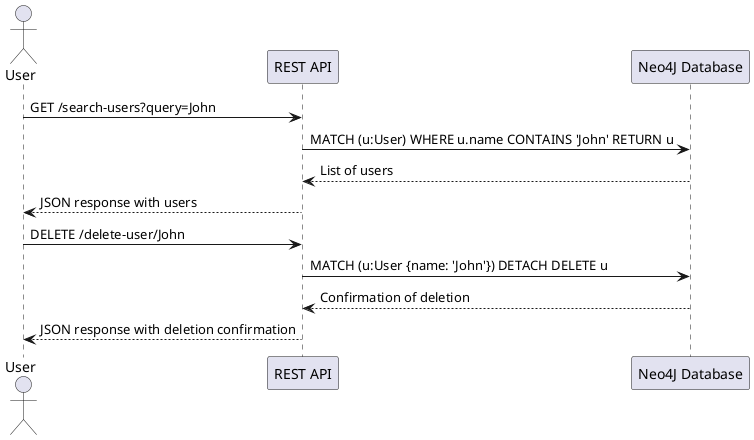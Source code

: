 @startuml
actor User
participant "REST API" as API
participant "Neo4J Database" as DB

User -> API: GET /search-users?query=John
API -> DB: MATCH (u:User) WHERE u.name CONTAINS 'John' RETURN u
DB --> API: List of users
API --> User: JSON response with users

User -> API: DELETE /delete-user/John
API -> DB: MATCH (u:User {name: 'John'}) DETACH DELETE u
DB --> API: Confirmation of deletion
API --> User: JSON response with deletion confirmation
@enduml